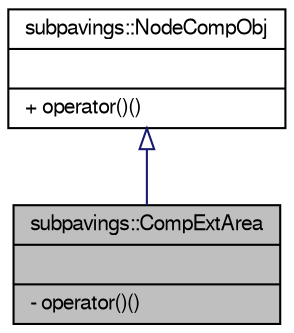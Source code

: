 digraph G
{
  edge [fontname="FreeSans",fontsize="10",labelfontname="FreeSans",labelfontsize="10"];
  node [fontname="FreeSans",fontsize="10",shape=record];
  Node1 [label="{subpavings::CompExtArea\n||- operator()()\l}",height=0.2,width=0.4,color="black", fillcolor="grey75", style="filled" fontcolor="black"];
  Node2 -> Node1 [dir="back",color="midnightblue",fontsize="10",style="solid",arrowtail="onormal",fontname="FreeSans"];
  Node2 [label="{subpavings::NodeCompObj\n||+ operator()()\l}",height=0.2,width=0.4,color="black", fillcolor="white", style="filled",URL="$classsubpavings_1_1NodeCompObj.shtml",tooltip="A Virtual class providing a way to compare spsnodes."];
}
